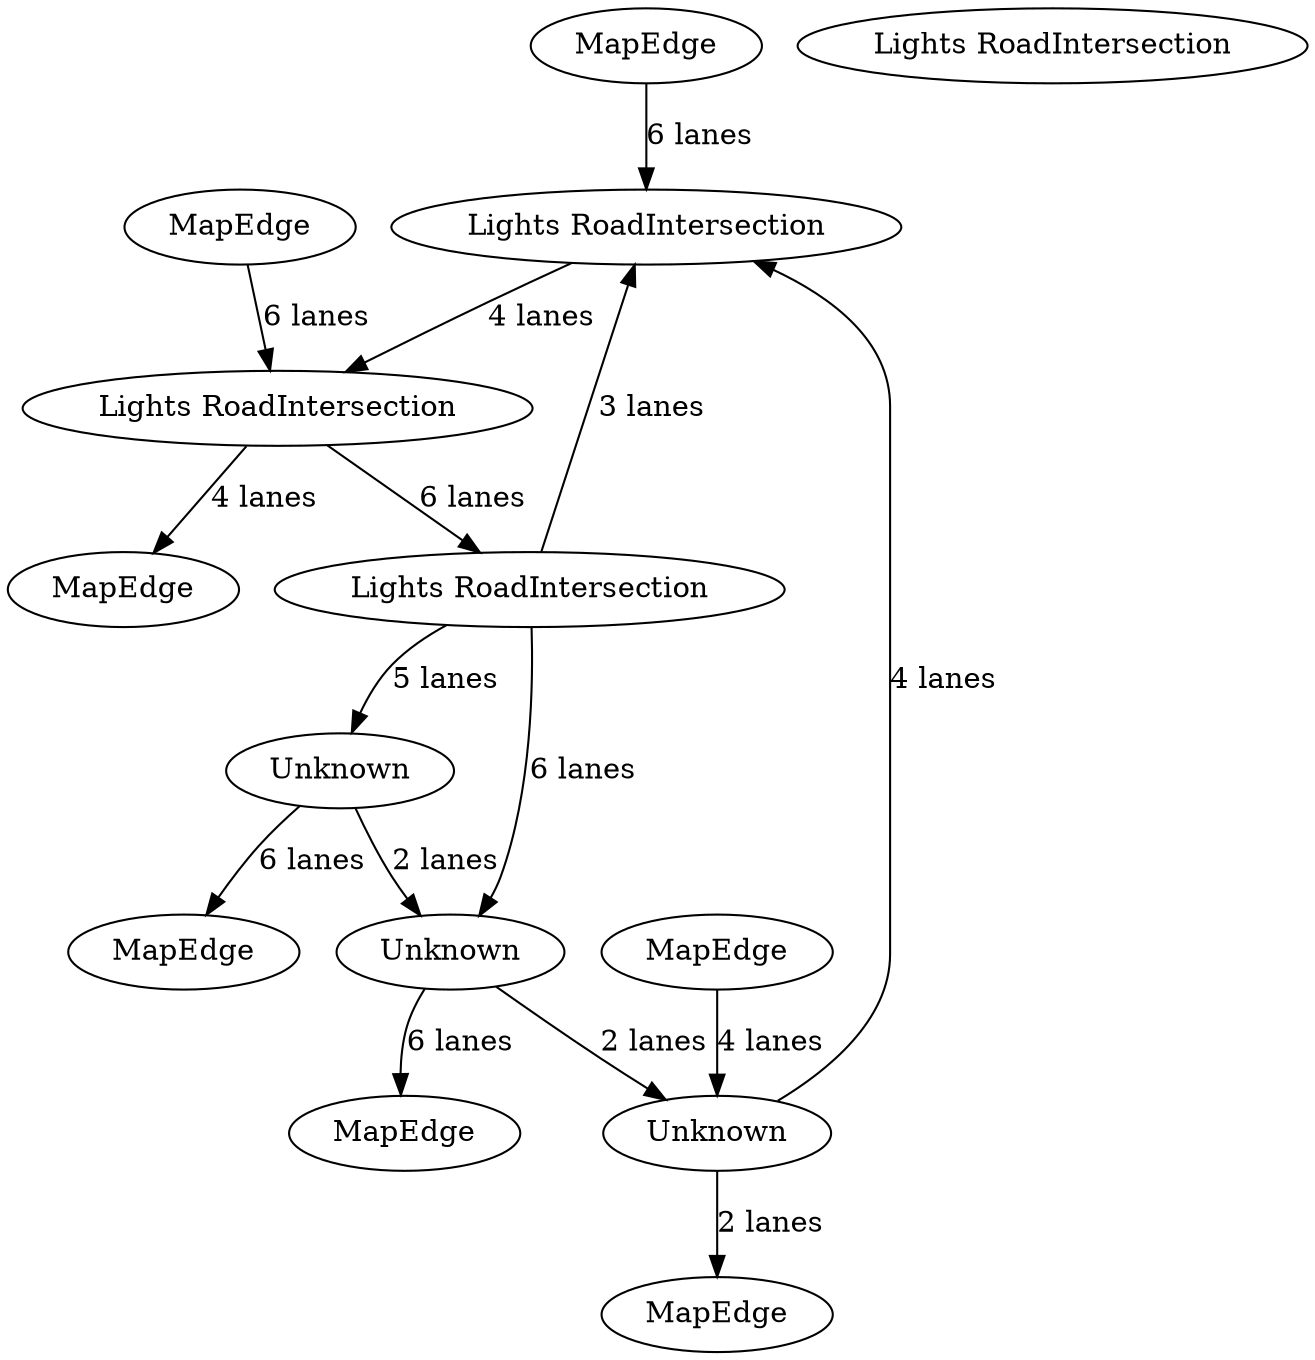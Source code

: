 digraph {
    0 [ label = "MapEdge" ]
    1 [ label = "MapEdge" ]
    2 [ label = "MapEdge" ]
    3 [ label = "MapEdge" ]
    4 [ label = "Lights RoadIntersection" ]
    5 [ label = "MapEdge" ]
    6 [ label = "MapEdge" ]
    7 [ label = "Lights RoadIntersection" ]
    8 [ label = "Lights RoadIntersection" ]
    9 [ label = "Lights RoadIntersection" ]
    10 [ label = "MapEdge" ]
    11 [ label = "Unknown" ]
    12 [ label = "Unknown" ]
    13 [ label = "Unknown" ]
    10 -> 9 [ label = "6 lanes" ]
    7 -> 9 [ label = "4 lanes" ]
    9 -> 8 [ label = "6 lanes" ]
    8 -> 12 [ label = "6 lanes" ]
    12 -> 2 [ label = "6 lanes" ]
    8 -> 7 [ label = "3 lanes" ]
    11 -> 3 [ label = "6 lanes" ]
    0 -> 7 [ label = "6 lanes" ]
    1 -> 13 [ label = "4 lanes" ]
    13 -> 7 [ label = "4 lanes" ]
    13 -> 5 [ label = "2 lanes" ]
    11 -> 12 [ label = "2 lanes" ]
    12 -> 13 [ label = "2 lanes" ]
    9 -> 6 [ label = "4 lanes" ]
    8 -> 11 [ label = "5 lanes" ]
}
